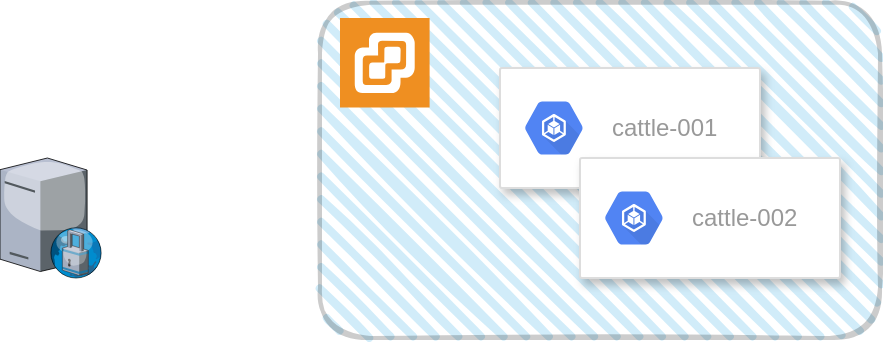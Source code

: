 <mxfile version="14.5.1" type="github">
  <diagram id="kmk8PThvbmkyN-aiOjz2" name="Page-1">
    <mxGraphModel dx="671" dy="945" grid="1" gridSize="10" guides="1" tooltips="1" connect="1" arrows="1" fold="1" page="1" pageScale="1" pageWidth="1169" pageHeight="827" math="0" shadow="0">
      <root>
        <mxCell id="0" />
        <mxCell id="1" parent="0" />
        <mxCell id="fMEYNZDboqvsalG29aww-9" value="" style="rounded=1;whiteSpace=wrap;html=1;strokeWidth=2;fillWeight=4;hachureGap=8;hachureAngle=45;fillColor=#1ba1e2;sketch=1;opacity=20;" vertex="1" parent="1">
          <mxGeometry x="280" y="82.4" width="280" height="167.6" as="geometry" />
        </mxCell>
        <mxCell id="fMEYNZDboqvsalG29aww-1" value="" style="verticalLabelPosition=bottom;aspect=fixed;html=1;verticalAlign=top;strokeColor=none;align=center;outlineConnect=0;shape=mxgraph.citrix.proxy_server;" vertex="1" parent="1">
          <mxGeometry x="120" y="160" width="51" height="60" as="geometry" />
        </mxCell>
        <mxCell id="fMEYNZDboqvsalG29aww-2" value="" style="shadow=0;dashed=0;html=1;strokeColor=none;fillColor=#EF8F21;labelPosition=center;verticalLabelPosition=bottom;verticalAlign=top;align=center;outlineConnect=0;shape=mxgraph.veeam.vsphere" vertex="1" parent="1">
          <mxGeometry x="290" y="90" width="44.8" height="44.8" as="geometry" />
        </mxCell>
        <mxCell id="fMEYNZDboqvsalG29aww-5" value="" style="strokeColor=#dddddd;shadow=1;strokeWidth=1;rounded=1;absoluteArcSize=1;arcSize=2;" vertex="1" parent="1">
          <mxGeometry x="370" y="115" width="130" height="60" as="geometry" />
        </mxCell>
        <mxCell id="fMEYNZDboqvsalG29aww-6" value="cattle-001" style="dashed=0;connectable=0;html=1;fillColor=#5184F3;strokeColor=none;shape=mxgraph.gcp2.hexIcon;prIcon=container_engine;part=1;labelPosition=right;verticalLabelPosition=middle;align=left;verticalAlign=middle;spacingLeft=5;fontColor=#999999;fontSize=12;" vertex="1" parent="fMEYNZDboqvsalG29aww-5">
          <mxGeometry y="0.5" width="44" height="39" relative="1" as="geometry">
            <mxPoint x="5" y="-19.5" as="offset" />
          </mxGeometry>
        </mxCell>
        <mxCell id="fMEYNZDboqvsalG29aww-7" value="" style="strokeColor=#dddddd;shadow=1;strokeWidth=1;rounded=1;absoluteArcSize=1;arcSize=2;" vertex="1" parent="1">
          <mxGeometry x="410" y="160" width="130" height="60" as="geometry" />
        </mxCell>
        <mxCell id="fMEYNZDboqvsalG29aww-8" value="cattle-002" style="dashed=0;connectable=0;html=1;fillColor=#5184F3;strokeColor=none;shape=mxgraph.gcp2.hexIcon;prIcon=container_engine;part=1;labelPosition=right;verticalLabelPosition=middle;align=left;verticalAlign=middle;spacingLeft=5;fontColor=#999999;fontSize=12;" vertex="1" parent="fMEYNZDboqvsalG29aww-7">
          <mxGeometry y="0.5" width="44" height="39" relative="1" as="geometry">
            <mxPoint x="5" y="-19.5" as="offset" />
          </mxGeometry>
        </mxCell>
      </root>
    </mxGraphModel>
  </diagram>
</mxfile>
